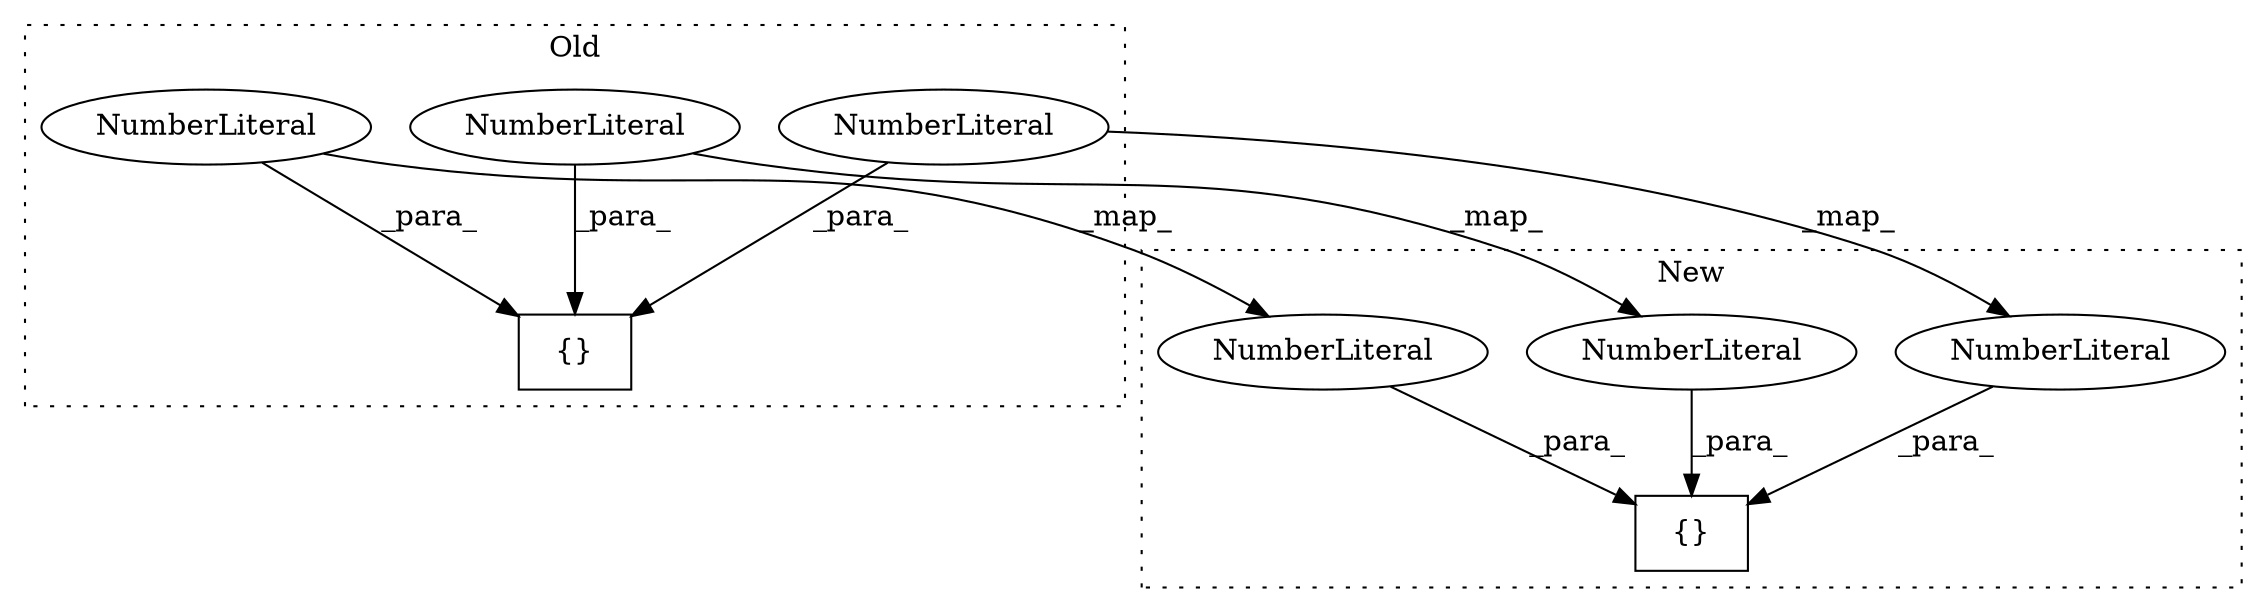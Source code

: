 digraph G {
subgraph cluster0 {
1 [label="{}" a="4" s="967,973" l="1,1" shape="box"];
3 [label="NumberLiteral" a="34" s="968" l="1" shape="ellipse"];
6 [label="NumberLiteral" a="34" s="972" l="1" shape="ellipse"];
7 [label="NumberLiteral" a="34" s="970" l="1" shape="ellipse"];
label = "Old";
style="dotted";
}
subgraph cluster1 {
2 [label="{}" a="4" s="987,996" l="1,1" shape="box"];
4 [label="NumberLiteral" a="34" s="988" l="2" shape="ellipse"];
5 [label="NumberLiteral" a="34" s="991" l="2" shape="ellipse"];
8 [label="NumberLiteral" a="34" s="994" l="2" shape="ellipse"];
label = "New";
style="dotted";
}
3 -> 1 [label="_para_"];
3 -> 4 [label="_map_"];
4 -> 2 [label="_para_"];
5 -> 2 [label="_para_"];
6 -> 1 [label="_para_"];
6 -> 5 [label="_map_"];
7 -> 8 [label="_map_"];
7 -> 1 [label="_para_"];
8 -> 2 [label="_para_"];
}